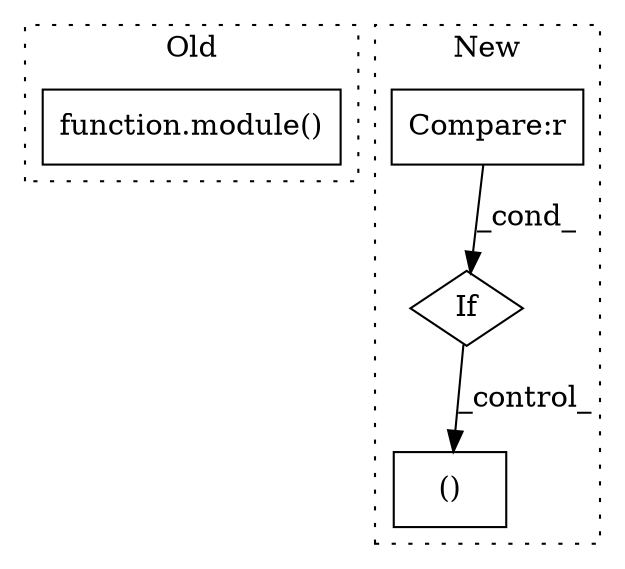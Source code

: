 digraph G {
subgraph cluster0 {
1 [label="function.module()" a="75" s="15306,15334" l="7,1" shape="box"];
label = "Old";
style="dotted";
}
subgraph cluster1 {
2 [label="()" a="54" s="15754" l="0" shape="box"];
3 [label="If" a="96" s="15674" l="3" shape="diamond"];
4 [label="Compare:r" a="40" s="14741" l="27" shape="box"];
label = "New";
style="dotted";
}
3 -> 2 [label="_control_"];
4 -> 3 [label="_cond_"];
}